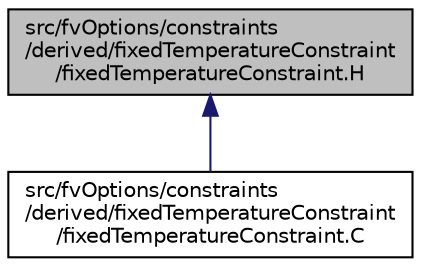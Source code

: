 digraph "src/fvOptions/constraints/derived/fixedTemperatureConstraint/fixedTemperatureConstraint.H"
{
  bgcolor="transparent";
  edge [fontname="Helvetica",fontsize="10",labelfontname="Helvetica",labelfontsize="10"];
  node [fontname="Helvetica",fontsize="10",shape=record];
  Node1 [label="src/fvOptions/constraints\l/derived/fixedTemperatureConstraint\l/fixedTemperatureConstraint.H",height=0.2,width=0.4,color="black", fillcolor="grey75", style="filled", fontcolor="black"];
  Node1 -> Node2 [dir="back",color="midnightblue",fontsize="10",style="solid",fontname="Helvetica"];
  Node2 [label="src/fvOptions/constraints\l/derived/fixedTemperatureConstraint\l/fixedTemperatureConstraint.C",height=0.2,width=0.4,color="black",URL="$a06367.html"];
}
